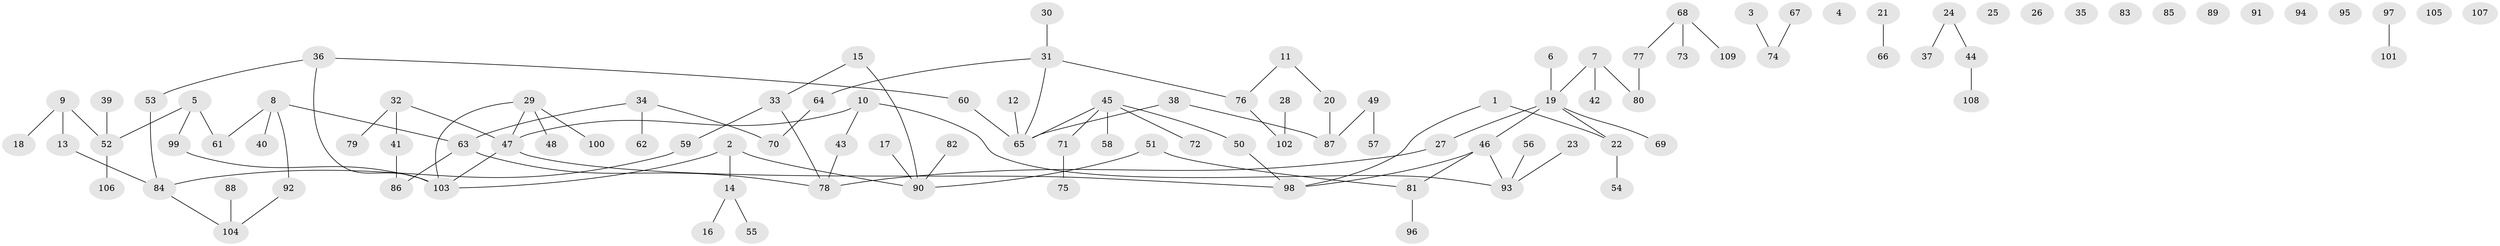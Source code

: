 // Generated by graph-tools (version 1.1) at 2025/49/03/09/25 03:49:11]
// undirected, 109 vertices, 106 edges
graph export_dot {
graph [start="1"]
  node [color=gray90,style=filled];
  1;
  2;
  3;
  4;
  5;
  6;
  7;
  8;
  9;
  10;
  11;
  12;
  13;
  14;
  15;
  16;
  17;
  18;
  19;
  20;
  21;
  22;
  23;
  24;
  25;
  26;
  27;
  28;
  29;
  30;
  31;
  32;
  33;
  34;
  35;
  36;
  37;
  38;
  39;
  40;
  41;
  42;
  43;
  44;
  45;
  46;
  47;
  48;
  49;
  50;
  51;
  52;
  53;
  54;
  55;
  56;
  57;
  58;
  59;
  60;
  61;
  62;
  63;
  64;
  65;
  66;
  67;
  68;
  69;
  70;
  71;
  72;
  73;
  74;
  75;
  76;
  77;
  78;
  79;
  80;
  81;
  82;
  83;
  84;
  85;
  86;
  87;
  88;
  89;
  90;
  91;
  92;
  93;
  94;
  95;
  96;
  97;
  98;
  99;
  100;
  101;
  102;
  103;
  104;
  105;
  106;
  107;
  108;
  109;
  1 -- 22;
  1 -- 98;
  2 -- 14;
  2 -- 90;
  2 -- 103;
  3 -- 74;
  5 -- 52;
  5 -- 61;
  5 -- 99;
  6 -- 19;
  7 -- 19;
  7 -- 42;
  7 -- 80;
  8 -- 40;
  8 -- 61;
  8 -- 63;
  8 -- 92;
  9 -- 13;
  9 -- 18;
  9 -- 52;
  10 -- 43;
  10 -- 47;
  10 -- 93;
  11 -- 20;
  11 -- 76;
  12 -- 65;
  13 -- 84;
  14 -- 16;
  14 -- 55;
  15 -- 33;
  15 -- 90;
  17 -- 90;
  19 -- 22;
  19 -- 27;
  19 -- 46;
  19 -- 69;
  20 -- 87;
  21 -- 66;
  22 -- 54;
  23 -- 93;
  24 -- 37;
  24 -- 44;
  27 -- 78;
  28 -- 102;
  29 -- 47;
  29 -- 48;
  29 -- 100;
  29 -- 103;
  30 -- 31;
  31 -- 64;
  31 -- 65;
  31 -- 76;
  32 -- 41;
  32 -- 47;
  32 -- 79;
  33 -- 59;
  33 -- 78;
  34 -- 62;
  34 -- 63;
  34 -- 70;
  36 -- 53;
  36 -- 60;
  36 -- 103;
  38 -- 65;
  38 -- 87;
  39 -- 52;
  41 -- 86;
  43 -- 78;
  44 -- 108;
  45 -- 50;
  45 -- 58;
  45 -- 65;
  45 -- 71;
  45 -- 72;
  46 -- 81;
  46 -- 93;
  46 -- 98;
  47 -- 98;
  47 -- 103;
  49 -- 57;
  49 -- 87;
  50 -- 98;
  51 -- 81;
  51 -- 90;
  52 -- 106;
  53 -- 84;
  56 -- 93;
  59 -- 84;
  60 -- 65;
  63 -- 78;
  63 -- 86;
  64 -- 70;
  67 -- 74;
  68 -- 73;
  68 -- 77;
  68 -- 109;
  71 -- 75;
  76 -- 102;
  77 -- 80;
  81 -- 96;
  82 -- 90;
  84 -- 104;
  88 -- 104;
  92 -- 104;
  97 -- 101;
  99 -- 103;
}
